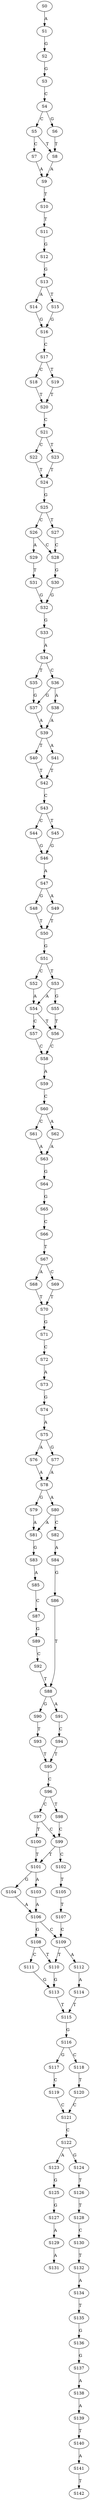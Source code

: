 strict digraph  {
	S0 -> S1 [ label = A ];
	S1 -> S2 [ label = G ];
	S2 -> S3 [ label = G ];
	S3 -> S4 [ label = C ];
	S4 -> S5 [ label = C ];
	S4 -> S6 [ label = G ];
	S5 -> S7 [ label = C ];
	S5 -> S8 [ label = T ];
	S6 -> S8 [ label = T ];
	S7 -> S9 [ label = A ];
	S8 -> S9 [ label = A ];
	S9 -> S10 [ label = T ];
	S10 -> S11 [ label = T ];
	S11 -> S12 [ label = G ];
	S12 -> S13 [ label = G ];
	S13 -> S14 [ label = A ];
	S13 -> S15 [ label = T ];
	S14 -> S16 [ label = G ];
	S15 -> S16 [ label = G ];
	S16 -> S17 [ label = C ];
	S17 -> S18 [ label = C ];
	S17 -> S19 [ label = T ];
	S18 -> S20 [ label = T ];
	S19 -> S20 [ label = T ];
	S20 -> S21 [ label = C ];
	S21 -> S22 [ label = C ];
	S21 -> S23 [ label = T ];
	S22 -> S24 [ label = T ];
	S23 -> S24 [ label = T ];
	S24 -> S25 [ label = G ];
	S25 -> S26 [ label = C ];
	S25 -> S27 [ label = T ];
	S26 -> S28 [ label = C ];
	S26 -> S29 [ label = A ];
	S27 -> S28 [ label = C ];
	S28 -> S30 [ label = G ];
	S29 -> S31 [ label = T ];
	S30 -> S32 [ label = G ];
	S31 -> S32 [ label = G ];
	S32 -> S33 [ label = G ];
	S33 -> S34 [ label = A ];
	S34 -> S35 [ label = T ];
	S34 -> S36 [ label = C ];
	S35 -> S37 [ label = G ];
	S36 -> S38 [ label = A ];
	S36 -> S37 [ label = G ];
	S37 -> S39 [ label = A ];
	S38 -> S39 [ label = A ];
	S39 -> S40 [ label = T ];
	S39 -> S41 [ label = A ];
	S40 -> S42 [ label = T ];
	S41 -> S42 [ label = T ];
	S42 -> S43 [ label = C ];
	S43 -> S44 [ label = C ];
	S43 -> S45 [ label = T ];
	S44 -> S46 [ label = G ];
	S45 -> S46 [ label = G ];
	S46 -> S47 [ label = A ];
	S47 -> S48 [ label = G ];
	S47 -> S49 [ label = A ];
	S48 -> S50 [ label = T ];
	S49 -> S50 [ label = T ];
	S50 -> S51 [ label = G ];
	S51 -> S52 [ label = C ];
	S51 -> S53 [ label = T ];
	S52 -> S54 [ label = A ];
	S53 -> S54 [ label = A ];
	S53 -> S55 [ label = G ];
	S54 -> S56 [ label = T ];
	S54 -> S57 [ label = C ];
	S55 -> S56 [ label = T ];
	S56 -> S58 [ label = C ];
	S57 -> S58 [ label = C ];
	S58 -> S59 [ label = A ];
	S59 -> S60 [ label = C ];
	S60 -> S61 [ label = C ];
	S60 -> S62 [ label = A ];
	S61 -> S63 [ label = A ];
	S62 -> S63 [ label = A ];
	S63 -> S64 [ label = G ];
	S64 -> S65 [ label = G ];
	S65 -> S66 [ label = C ];
	S66 -> S67 [ label = T ];
	S67 -> S68 [ label = A ];
	S67 -> S69 [ label = C ];
	S68 -> S70 [ label = T ];
	S69 -> S70 [ label = T ];
	S70 -> S71 [ label = G ];
	S71 -> S72 [ label = C ];
	S72 -> S73 [ label = A ];
	S73 -> S74 [ label = G ];
	S74 -> S75 [ label = A ];
	S75 -> S76 [ label = A ];
	S75 -> S77 [ label = G ];
	S76 -> S78 [ label = A ];
	S77 -> S78 [ label = A ];
	S78 -> S79 [ label = G ];
	S78 -> S80 [ label = A ];
	S79 -> S81 [ label = A ];
	S80 -> S81 [ label = A ];
	S80 -> S82 [ label = C ];
	S81 -> S83 [ label = G ];
	S82 -> S84 [ label = A ];
	S83 -> S85 [ label = A ];
	S84 -> S86 [ label = G ];
	S85 -> S87 [ label = C ];
	S86 -> S88 [ label = T ];
	S87 -> S89 [ label = G ];
	S88 -> S90 [ label = G ];
	S88 -> S91 [ label = A ];
	S89 -> S92 [ label = C ];
	S90 -> S93 [ label = T ];
	S91 -> S94 [ label = C ];
	S92 -> S88 [ label = T ];
	S93 -> S95 [ label = T ];
	S94 -> S95 [ label = T ];
	S95 -> S96 [ label = C ];
	S96 -> S97 [ label = C ];
	S96 -> S98 [ label = T ];
	S97 -> S99 [ label = C ];
	S97 -> S100 [ label = T ];
	S98 -> S99 [ label = C ];
	S99 -> S101 [ label = T ];
	S99 -> S102 [ label = C ];
	S100 -> S101 [ label = T ];
	S101 -> S103 [ label = A ];
	S101 -> S104 [ label = G ];
	S102 -> S105 [ label = T ];
	S103 -> S106 [ label = A ];
	S104 -> S106 [ label = A ];
	S105 -> S107 [ label = T ];
	S106 -> S108 [ label = G ];
	S106 -> S109 [ label = C ];
	S107 -> S109 [ label = C ];
	S108 -> S110 [ label = T ];
	S108 -> S111 [ label = C ];
	S109 -> S112 [ label = A ];
	S109 -> S110 [ label = T ];
	S110 -> S113 [ label = G ];
	S111 -> S113 [ label = G ];
	S112 -> S114 [ label = A ];
	S113 -> S115 [ label = T ];
	S114 -> S115 [ label = T ];
	S115 -> S116 [ label = G ];
	S116 -> S117 [ label = G ];
	S116 -> S118 [ label = C ];
	S117 -> S119 [ label = C ];
	S118 -> S120 [ label = T ];
	S119 -> S121 [ label = C ];
	S120 -> S121 [ label = C ];
	S121 -> S122 [ label = C ];
	S122 -> S123 [ label = A ];
	S122 -> S124 [ label = G ];
	S123 -> S125 [ label = G ];
	S124 -> S126 [ label = T ];
	S125 -> S127 [ label = G ];
	S126 -> S128 [ label = T ];
	S127 -> S129 [ label = A ];
	S128 -> S130 [ label = C ];
	S129 -> S131 [ label = A ];
	S130 -> S132 [ label = T ];
	S132 -> S134 [ label = A ];
	S134 -> S135 [ label = T ];
	S135 -> S136 [ label = G ];
	S136 -> S137 [ label = G ];
	S137 -> S138 [ label = A ];
	S138 -> S139 [ label = A ];
	S139 -> S140 [ label = T ];
	S140 -> S141 [ label = A ];
	S141 -> S142 [ label = T ];
}
